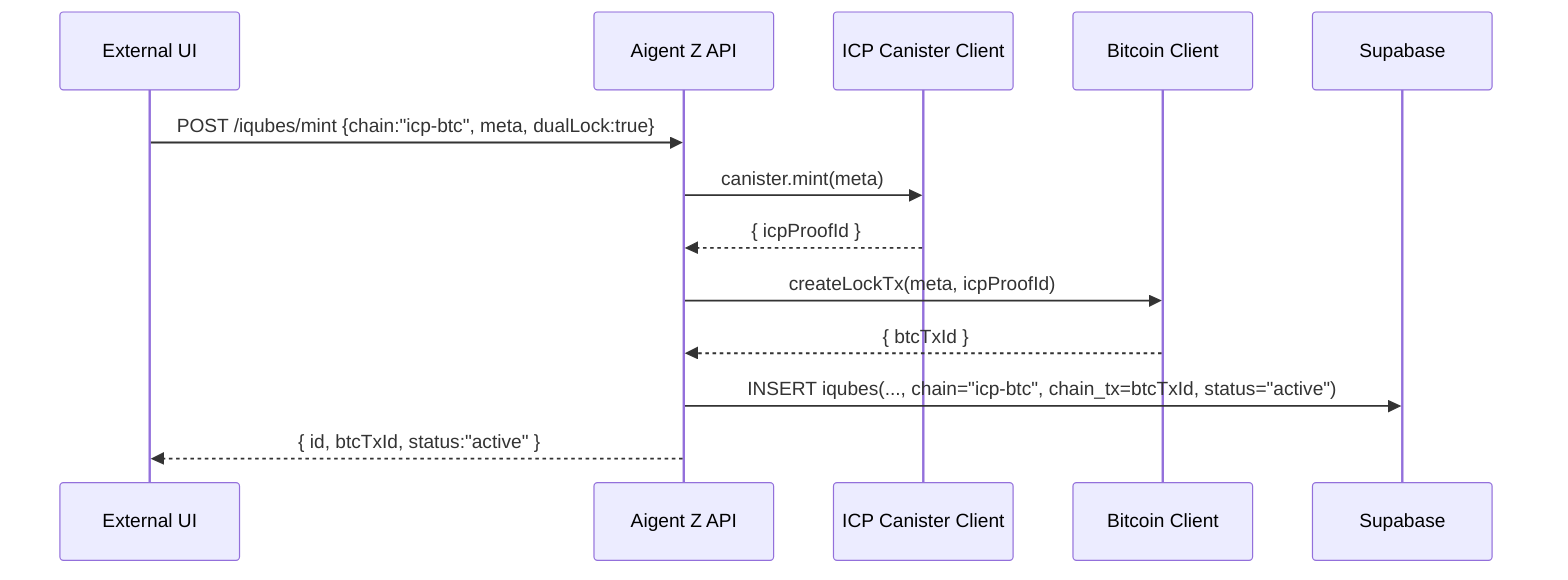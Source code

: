 sequenceDiagram
  participant UI as External UI
  participant API as Aigent Z API
  participant ICP as ICP Canister Client
  participant BTC as Bitcoin Client
  participant DB as Supabase

  UI->>API: POST /iqubes/mint {chain:"icp-btc", meta, dualLock:true}
  API->>ICP: canister.mint(meta)
  ICP-->>API: { icpProofId }
  API->>BTC: createLockTx(meta, icpProofId)
  BTC-->>API: { btcTxId }
  API->>DB: INSERT iqubes(..., chain="icp-btc", chain_tx=btcTxId, status="active")
  API-->>UI: { id, btcTxId, status:"active" }